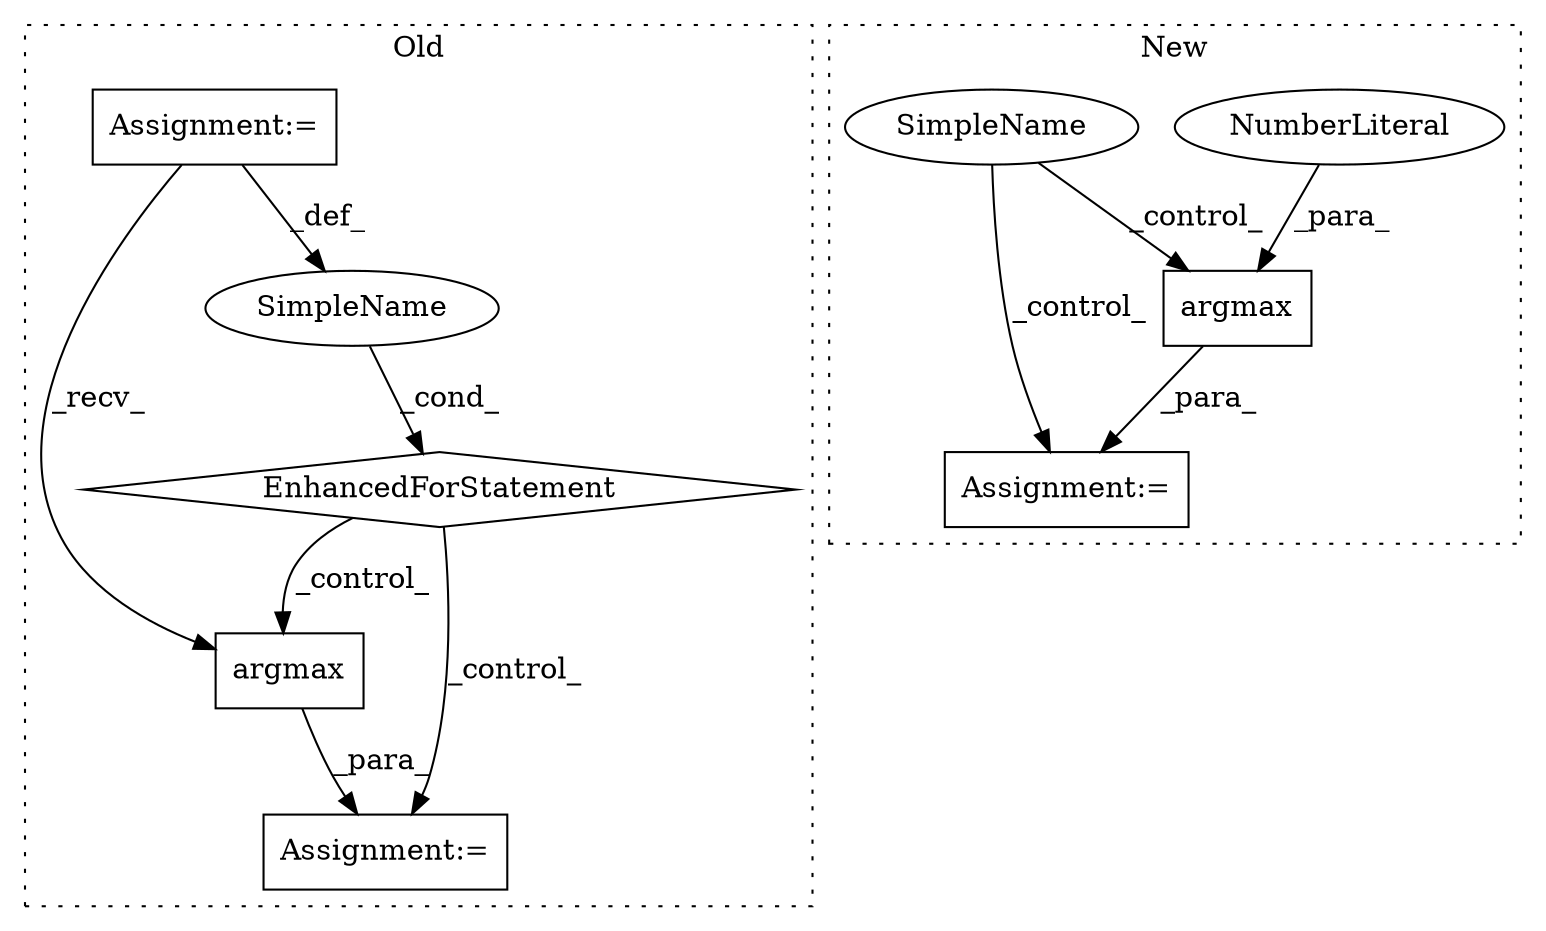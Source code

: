 digraph G {
subgraph cluster0 {
1 [label="argmax" a="32" s="2944" l="8" shape="box"];
5 [label="Assignment:=" a="7" s="2969" l="1" shape="box"];
6 [label="SimpleName" a="42" s="2810" l="2" shape="ellipse"];
7 [label="EnhancedForStatement" a="70" s="2745,2826" l="61,2" shape="diamond"];
8 [label="Assignment:=" a="7" s="2745,2826" l="61,2" shape="box"];
label = "Old";
style="dotted";
}
subgraph cluster1 {
2 [label="argmax" a="32" s="2990,2998" l="7,1" shape="box"];
3 [label="Assignment:=" a="7" s="2985" l="1" shape="box"];
4 [label="NumberLiteral" a="34" s="2997" l="1" shape="ellipse"];
9 [label="SimpleName" a="42" s="" l="" shape="ellipse"];
label = "New";
style="dotted";
}
1 -> 5 [label="_para_"];
2 -> 3 [label="_para_"];
4 -> 2 [label="_para_"];
6 -> 7 [label="_cond_"];
7 -> 5 [label="_control_"];
7 -> 1 [label="_control_"];
8 -> 6 [label="_def_"];
8 -> 1 [label="_recv_"];
9 -> 2 [label="_control_"];
9 -> 3 [label="_control_"];
}